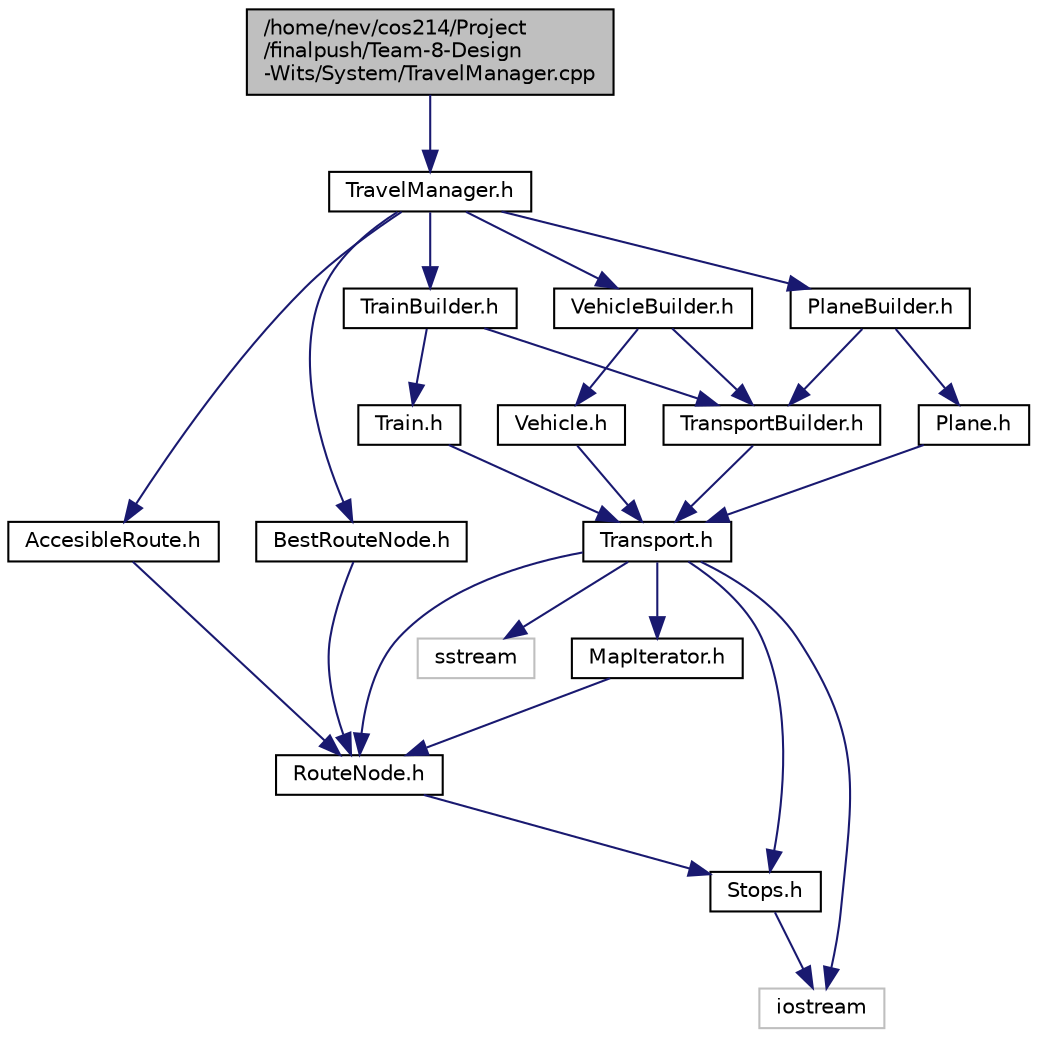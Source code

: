 digraph "/home/nev/cos214/Project/finalpush/Team-8-Design-Wits/System/TravelManager.cpp"
{
 // LATEX_PDF_SIZE
  edge [fontname="Helvetica",fontsize="10",labelfontname="Helvetica",labelfontsize="10"];
  node [fontname="Helvetica",fontsize="10",shape=record];
  Node1 [label="/home/nev/cos214/Project\l/finalpush/Team-8-Design\l-Wits/System/TravelManager.cpp",height=0.2,width=0.4,color="black", fillcolor="grey75", style="filled", fontcolor="black",tooltip="This file implements the TravelManager class."];
  Node1 -> Node2 [color="midnightblue",fontsize="10",style="solid"];
  Node2 [label="TravelManager.h",height=0.2,width=0.4,color="black", fillcolor="white", style="filled",URL="$TravelManager_8h.html",tooltip="This file declares the TravelManager class."];
  Node2 -> Node3 [color="midnightblue",fontsize="10",style="solid"];
  Node3 [label="PlaneBuilder.h",height=0.2,width=0.4,color="black", fillcolor="white", style="filled",URL="$PlaneBuilder_8h.html",tooltip="This file implements the PlaneBuilder class."];
  Node3 -> Node4 [color="midnightblue",fontsize="10",style="solid"];
  Node4 [label="TransportBuilder.h",height=0.2,width=0.4,color="black", fillcolor="white", style="filled",URL="$TransportBuilder_8h.html",tooltip="This file declares the TransportBuilder class interface."];
  Node4 -> Node5 [color="midnightblue",fontsize="10",style="solid"];
  Node5 [label="Transport.h",height=0.2,width=0.4,color="black", fillcolor="white", style="filled",URL="$Transport_8h.html",tooltip="This file declares the Transport class interface."];
  Node5 -> Node6 [color="midnightblue",fontsize="10",style="solid"];
  Node6 [label="iostream",height=0.2,width=0.4,color="grey75", fillcolor="white", style="filled",tooltip=" "];
  Node5 -> Node7 [color="midnightblue",fontsize="10",style="solid"];
  Node7 [label="Stops.h",height=0.2,width=0.4,color="black", fillcolor="white", style="filled",URL="$Stops_8h.html",tooltip="This file implements the Stops class."];
  Node7 -> Node6 [color="midnightblue",fontsize="10",style="solid"];
  Node5 -> Node8 [color="midnightblue",fontsize="10",style="solid"];
  Node8 [label="sstream",height=0.2,width=0.4,color="grey75", fillcolor="white", style="filled",tooltip=" "];
  Node5 -> Node9 [color="midnightblue",fontsize="10",style="solid"];
  Node9 [label="RouteNode.h",height=0.2,width=0.4,color="black", fillcolor="white", style="filled",URL="$RouteNode_8h.html",tooltip="This file implements the RouteNode class."];
  Node9 -> Node7 [color="midnightblue",fontsize="10",style="solid"];
  Node5 -> Node10 [color="midnightblue",fontsize="10",style="solid"];
  Node10 [label="MapIterator.h",height=0.2,width=0.4,color="black", fillcolor="white", style="filled",URL="$MapIterator_8h.html",tooltip="This file implements the MapIterator class."];
  Node10 -> Node9 [color="midnightblue",fontsize="10",style="solid"];
  Node3 -> Node11 [color="midnightblue",fontsize="10",style="solid"];
  Node11 [label="Plane.h",height=0.2,width=0.4,color="black", fillcolor="white", style="filled",URL="$Plane_8h.html",tooltip="This file implements the Plane class."];
  Node11 -> Node5 [color="midnightblue",fontsize="10",style="solid"];
  Node2 -> Node12 [color="midnightblue",fontsize="10",style="solid"];
  Node12 [label="TrainBuilder.h",height=0.2,width=0.4,color="black", fillcolor="white", style="filled",URL="$TrainBuilder_8h.html",tooltip="This file declares the TrainBuilder class."];
  Node12 -> Node4 [color="midnightblue",fontsize="10",style="solid"];
  Node12 -> Node13 [color="midnightblue",fontsize="10",style="solid"];
  Node13 [label="Train.h",height=0.2,width=0.4,color="black", fillcolor="white", style="filled",URL="$Train_8h.html",tooltip="This file implements the Train class."];
  Node13 -> Node5 [color="midnightblue",fontsize="10",style="solid"];
  Node2 -> Node14 [color="midnightblue",fontsize="10",style="solid"];
  Node14 [label="VehicleBuilder.h",height=0.2,width=0.4,color="black", fillcolor="white", style="filled",URL="$VehicleBuilder_8h.html",tooltip="This file declares the VehicleBuilder class."];
  Node14 -> Node4 [color="midnightblue",fontsize="10",style="solid"];
  Node14 -> Node15 [color="midnightblue",fontsize="10",style="solid"];
  Node15 [label="Vehicle.h",height=0.2,width=0.4,color="black", fillcolor="white", style="filled",URL="$Vehicle_8h.html",tooltip="This file declares the Vehicle class."];
  Node15 -> Node5 [color="midnightblue",fontsize="10",style="solid"];
  Node2 -> Node16 [color="midnightblue",fontsize="10",style="solid"];
  Node16 [label="AccesibleRoute.h",height=0.2,width=0.4,color="black", fillcolor="white", style="filled",URL="$AccesibleRoute_8h.html",tooltip="This is the AccesibleRoute class header file."];
  Node16 -> Node9 [color="midnightblue",fontsize="10",style="solid"];
  Node2 -> Node17 [color="midnightblue",fontsize="10",style="solid"];
  Node17 [label="BestRouteNode.h",height=0.2,width=0.4,color="black", fillcolor="white", style="filled",URL="$BestRouteNode_8h_source.html",tooltip=" "];
  Node17 -> Node9 [color="midnightblue",fontsize="10",style="solid"];
}
